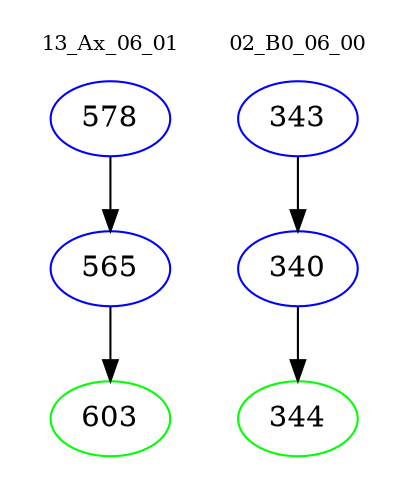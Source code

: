 digraph{
subgraph cluster_0 {
color = white
label = "13_Ax_06_01";
fontsize=10;
T0_578 [label="578", color="blue"]
T0_578 -> T0_565 [color="black"]
T0_565 [label="565", color="blue"]
T0_565 -> T0_603 [color="black"]
T0_603 [label="603", color="green"]
}
subgraph cluster_1 {
color = white
label = "02_B0_06_00";
fontsize=10;
T1_343 [label="343", color="blue"]
T1_343 -> T1_340 [color="black"]
T1_340 [label="340", color="blue"]
T1_340 -> T1_344 [color="black"]
T1_344 [label="344", color="green"]
}
}
